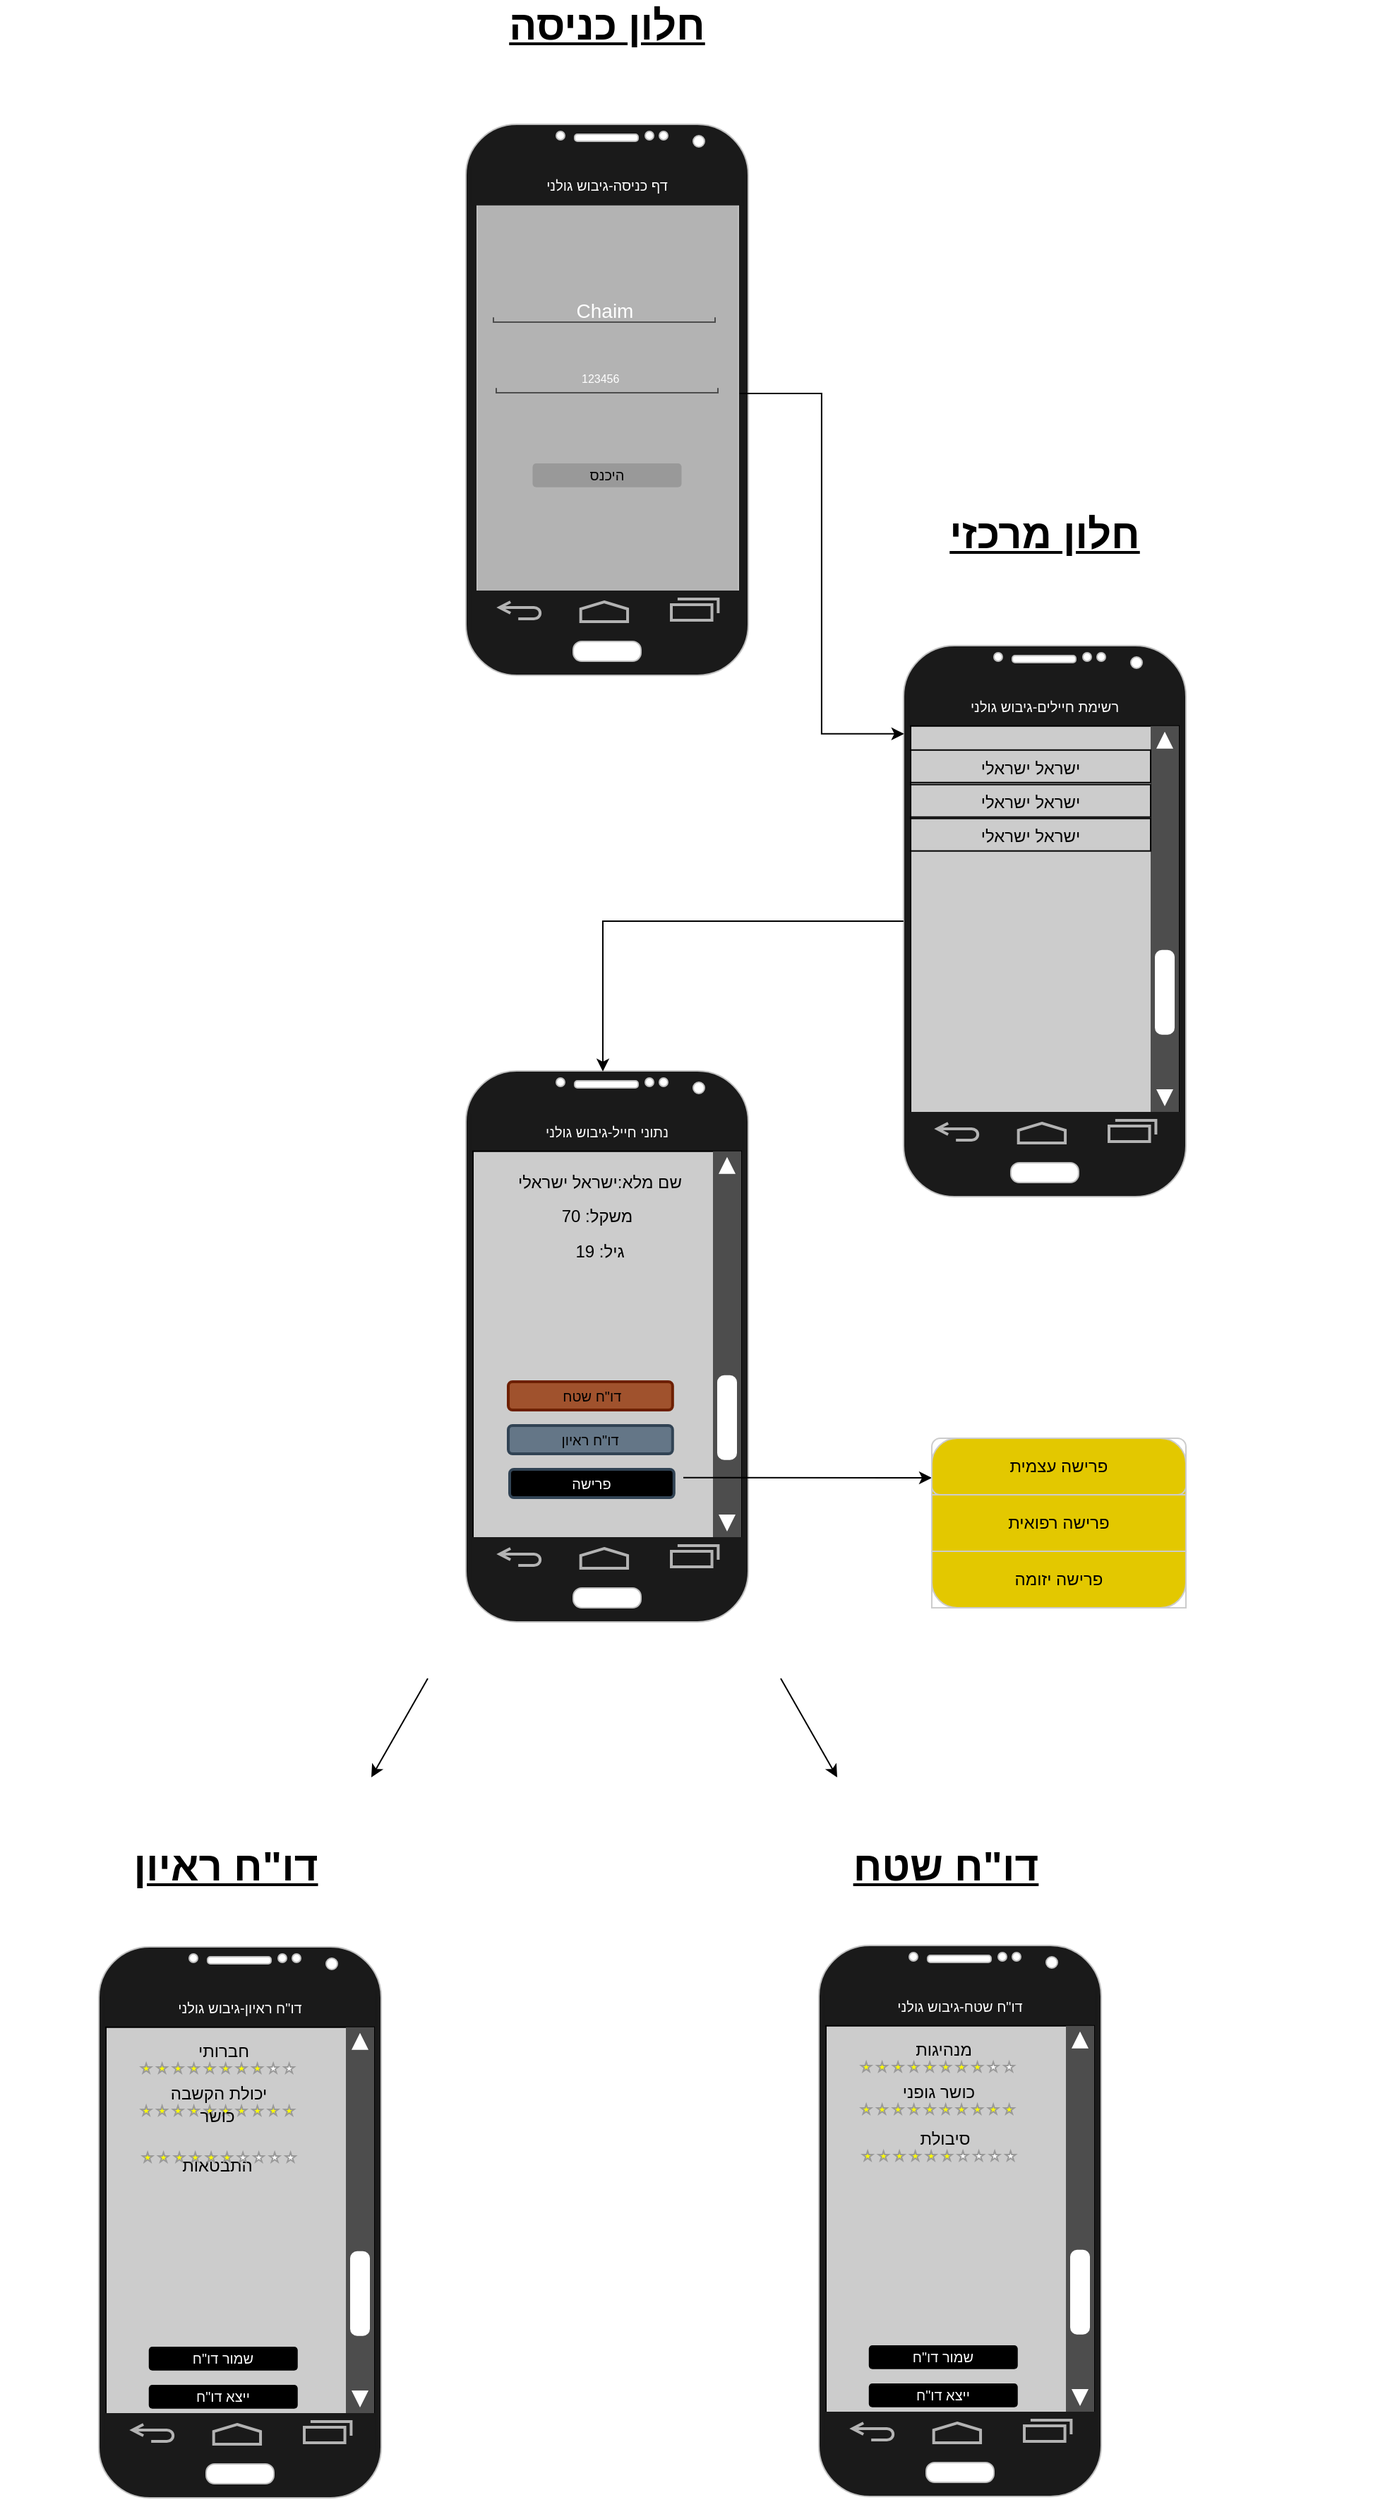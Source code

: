 <mxfile version="13.8.0" type="github">
  <diagram id="GwU3gwyOJ-P_wgo4JuNJ" name="Page-1">
    <mxGraphModel dx="1303" dy="748" grid="1" gridSize="10" guides="1" tooltips="1" connect="1" arrows="1" fold="1" page="1" pageScale="1" pageWidth="827" pageHeight="1169" math="0" shadow="0">
      <root>
        <mxCell id="0" />
        <mxCell id="1" parent="0" />
        <mxCell id="_XJdXQDjK6ybq_Vrd5E6-2" value="חלון כניסה" style="text;html=1;strokeColor=none;fillColor=none;align=center;verticalAlign=middle;whiteSpace=wrap;rounded=0;fontSize=29;fontStyle=5" parent="1" vertex="1">
          <mxGeometry x="280" y="30" width="320" height="20" as="geometry" />
        </mxCell>
        <mxCell id="_XJdXQDjK6ybq_Vrd5E6-8" value="" style="group;" parent="1" vertex="1" connectable="0">
          <mxGeometry x="340" y="110" width="200" height="390" as="geometry" />
        </mxCell>
        <mxCell id="_XJdXQDjK6ybq_Vrd5E6-51" value="" style="rounded=0;whiteSpace=wrap;html=1;strokeColor=#000000;fontSize=29;fontColor=#CCCCCC;fillColor=#B3B3B3;" parent="_XJdXQDjK6ybq_Vrd5E6-8" vertex="1">
          <mxGeometry x="3.9" y="50" width="190" height="280.88" as="geometry" />
        </mxCell>
        <mxCell id="_XJdXQDjK6ybq_Vrd5E6-1" value="" style="verticalLabelPosition=bottom;verticalAlign=top;html=1;shadow=0;dashed=0;strokeWidth=1;shape=mxgraph.android.phone2;strokeColor=#c0c0c0;fillColor=#1A1A1A;" parent="_XJdXQDjK6ybq_Vrd5E6-8" vertex="1">
          <mxGeometry width="200" height="390" as="geometry" />
        </mxCell>
        <mxCell id="_XJdXQDjK6ybq_Vrd5E6-3" value="&lt;font color=&quot;#000000&quot;&gt;היכנס&lt;/font&gt;" style="rounded=1;html=1;shadow=0;dashed=0;whiteSpace=wrap;fontSize=10;fillColor=#999999;align=center;strokeWidth=2;fontColor=#CCCCCC;strokeColor=none;" parent="_XJdXQDjK6ybq_Vrd5E6-8" vertex="1">
          <mxGeometry x="47.25" y="240" width="105.5" height="16.88" as="geometry" />
        </mxCell>
        <mxCell id="_XJdXQDjK6ybq_Vrd5E6-6" value="&lt;span style=&quot;font-size: 14px&quot;&gt;Chaim&lt;/span&gt;" style="strokeWidth=1;html=1;shadow=0;dashed=0;shape=mxgraph.android.textfield;align=center;strokeColor=#4D4D4D;pointerEvents=1;fillColor=#1A1A1A;fontSize=29;labelPosition=center;verticalLabelPosition=middle;verticalAlign=middle;horizontal=1;spacing=2;spacingLeft=-1;spacingBottom=6;fontColor=#FFFFFF;" parent="_XJdXQDjK6ybq_Vrd5E6-8" vertex="1">
          <mxGeometry x="19.5" y="120" width="157" height="20" as="geometry" />
        </mxCell>
        <mxCell id="_XJdXQDjK6ybq_Vrd5E6-7" value="&lt;font style=&quot;font-size: 14px&quot;&gt;&lt;br&gt;&lt;/font&gt;" style="strokeWidth=1;html=1;shadow=0;dashed=0;shape=mxgraph.android.textfield;align=center;strokeColor=#4D4D4D;pointerEvents=1;fillColor=#1A1A1A;fontSize=29;labelPosition=center;verticalLabelPosition=middle;verticalAlign=middle;horizontal=1;spacing=2;spacingLeft=-1;spacingBottom=6;fontColor=#FFFFFF;" parent="_XJdXQDjK6ybq_Vrd5E6-8" vertex="1">
          <mxGeometry x="21.5" y="170" width="157" height="20" as="geometry" />
        </mxCell>
        <mxCell id="_XJdXQDjK6ybq_Vrd5E6-22" value="דף כניסה-גיבוש גולני" style="whiteSpace=wrap;html=1;shadow=0;dashed=0;fontSize=10;align=center;fillColor=#1A1A1A;strokeColor=#1A1A1A;fontColor=#FFFFFF;" parent="_XJdXQDjK6ybq_Vrd5E6-8" vertex="1">
          <mxGeometry x="3.9" y="30" width="192.2" height="26.88" as="geometry" />
        </mxCell>
        <mxCell id="_XJdXQDjK6ybq_Vrd5E6-24" value="" style="verticalLabelPosition=bottom;verticalAlign=top;html=1;shadow=0;dashed=0;strokeWidth=2;shape=mxgraph.android.navigation_bar_1;fillColor=#1A1A1A;fontSize=29;strokeColor=#B3B3B3;" parent="_XJdXQDjK6ybq_Vrd5E6-8" vertex="1">
          <mxGeometry x="3.9" y="330" width="192.5" height="30" as="geometry" />
        </mxCell>
        <mxCell id="0CA6CwU94SbijW8DZjsA-110" value="&lt;font color=&quot;#ffffff&quot;&gt;123456&lt;/font&gt;" style="strokeWidth=1;html=1;shadow=0;dashed=0;shape=mxgraph.ios.iTextInput;align=left;buttonText=;fontSize=8;labelBackgroundColor=none;sketch=0;fontColor=#333333;fillColor=none;strokeColor=none;" parent="_XJdXQDjK6ybq_Vrd5E6-8" vertex="1">
          <mxGeometry x="80" y="172.5" width="50" height="15" as="geometry" />
        </mxCell>
        <mxCell id="_XJdXQDjK6ybq_Vrd5E6-14" value="חלון מרכזי" style="text;html=1;strokeColor=none;fillColor=none;align=center;verticalAlign=middle;whiteSpace=wrap;rounded=0;fontSize=29;fontStyle=5" parent="1" vertex="1">
          <mxGeometry x="590" y="390" width="320" height="20" as="geometry" />
        </mxCell>
        <mxCell id="_yhOwiFEZcqqSqBclabc-10" value="" style="group" vertex="1" connectable="0" parent="1">
          <mxGeometry x="650" y="450" width="340" height="419" as="geometry" />
        </mxCell>
        <mxCell id="0CA6CwU94SbijW8DZjsA-90" value="" style="group" parent="_yhOwiFEZcqqSqBclabc-10" vertex="1" connectable="0">
          <mxGeometry y="29" width="205" height="390" as="geometry" />
        </mxCell>
        <mxCell id="0CA6CwU94SbijW8DZjsA-52" value="" style="group" parent="0CA6CwU94SbijW8DZjsA-90" vertex="1" connectable="0">
          <mxGeometry width="205" height="390" as="geometry" />
        </mxCell>
        <mxCell id="0CA6CwU94SbijW8DZjsA-53" value="" style="group;" parent="0CA6CwU94SbijW8DZjsA-52" vertex="1" connectable="0">
          <mxGeometry width="205" height="390" as="geometry" />
        </mxCell>
        <mxCell id="0CA6CwU94SbijW8DZjsA-54" value="" style="verticalLabelPosition=bottom;verticalAlign=top;html=1;shadow=0;dashed=0;strokeWidth=1;shape=mxgraph.android.phone2;strokeColor=#c0c0c0;fillColor=#1A1A1A;" parent="0CA6CwU94SbijW8DZjsA-53" vertex="1">
          <mxGeometry width="200" height="390" as="geometry" />
        </mxCell>
        <mxCell id="0CA6CwU94SbijW8DZjsA-89" value="" style="group" parent="0CA6CwU94SbijW8DZjsA-53" vertex="1" connectable="0">
          <mxGeometry x="3.9" y="30" width="201.1" height="330" as="geometry" />
        </mxCell>
        <mxCell id="0CA6CwU94SbijW8DZjsA-88" value="" style="group" parent="0CA6CwU94SbijW8DZjsA-89" vertex="1" connectable="0">
          <mxGeometry width="201.1" height="330" as="geometry" />
        </mxCell>
        <mxCell id="0CA6CwU94SbijW8DZjsA-55" value="רשימת חיילים-גיבוש גולני" style="whiteSpace=wrap;html=1;shadow=0;dashed=0;fontSize=10;align=center;fillColor=#1A1A1A;strokeColor=#1A1A1A;fontColor=#FFFFFF;" parent="0CA6CwU94SbijW8DZjsA-88" vertex="1">
          <mxGeometry width="192.2" height="26.88" as="geometry" />
        </mxCell>
        <mxCell id="0CA6CwU94SbijW8DZjsA-56" value="" style="rounded=0;whiteSpace=wrap;html=1;strokeColor=#000000;fontSize=29;fontColor=#CCCCCC;labelBackgroundColor=none;fillColor=#CCCCCC;" parent="0CA6CwU94SbijW8DZjsA-88" vertex="1">
          <mxGeometry x="1.1" y="26.88" width="190" height="280.88" as="geometry" />
        </mxCell>
        <mxCell id="0CA6CwU94SbijW8DZjsA-58" value="" style="verticalLabelPosition=bottom;verticalAlign=top;html=1;shadow=0;dashed=0;strokeWidth=2;shape=mxgraph.android.navigation_bar_1;fillColor=#1A1A1A;fontSize=29;strokeColor=#B3B3B3;" parent="0CA6CwU94SbijW8DZjsA-88" vertex="1">
          <mxGeometry y="300" width="192.5" height="30" as="geometry" />
        </mxCell>
        <mxCell id="0CA6CwU94SbijW8DZjsA-59" value="" style="verticalLabelPosition=bottom;shadow=0;dashed=0;align=center;html=1;verticalAlign=top;strokeWidth=1;shape=mxgraph.mockup.navigation.scrollBar;barPos=20;fillColor2=#FFFFFF;strokeColor2=none;direction=north;labelBackgroundColor=none;gradientColor=none;fontSize=29;fontColor=#CCCCCC;fillColor=#4D4D4D;connectable=1;allowArrows=1;recursiveResize=1;strokeColor=none;" parent="0CA6CwU94SbijW8DZjsA-88" vertex="1">
          <mxGeometry x="171.1" y="26.88" width="30" height="273.12" as="geometry" />
        </mxCell>
        <mxCell id="0CA6CwU94SbijW8DZjsA-66" value="" style="shape=image;html=1;verticalAlign=top;verticalLabelPosition=bottom;labelBackgroundColor=#ffffff;imageAspect=0;aspect=fixed;image=https://cdn4.iconfinder.com/data/icons/basic-ui-2-line/32/dots-dotted-option-menu-bullet-128.png;strokeColor=#000000;fillColor=#4D4D4D;gradientColor=none;fontSize=29;fontColor=#CCCCCC;align=center;sketch=0;" parent="0CA6CwU94SbijW8DZjsA-88" vertex="1">
          <mxGeometry x="39.45" y="161" width="95.56" height="95.56" as="geometry" />
        </mxCell>
        <mxCell id="0CA6CwU94SbijW8DZjsA-60" value="" style="group;rotation=0;align=center;labelPosition=center;verticalLabelPosition=middle;verticalAlign=middle;" parent="0CA6CwU94SbijW8DZjsA-88" vertex="1" connectable="0">
          <mxGeometry x="0.11" y="26.88" width="170" height="40" as="geometry" />
        </mxCell>
        <mxCell id="0CA6CwU94SbijW8DZjsA-61" value="&lt;font color=&quot;#000000&quot;&gt;&lt;span style=&quot;font-size: 12px&quot;&gt;ישראל ישראלי&lt;/span&gt;&lt;/font&gt;" style="text;html=1;fillColor=none;align=center;verticalAlign=middle;whiteSpace=wrap;rounded=0;fontSize=29;fontColor=#CCCCCC;rotation=0;strokeColor=#000000;labelPosition=center;verticalLabelPosition=middle;spacingBottom=9;" parent="0CA6CwU94SbijW8DZjsA-60" vertex="1">
          <mxGeometry x="1" y="17" width="170" height="23" as="geometry" />
        </mxCell>
        <mxCell id="_yhOwiFEZcqqSqBclabc-5" value="" style="group;rotation=0;align=center;labelPosition=center;verticalLabelPosition=middle;verticalAlign=middle;" vertex="1" connectable="0" parent="0CA6CwU94SbijW8DZjsA-88">
          <mxGeometry x="1.11" y="66.32" width="170" height="40" as="geometry" />
        </mxCell>
        <mxCell id="_yhOwiFEZcqqSqBclabc-6" value="&lt;font color=&quot;#000000&quot;&gt;&lt;span style=&quot;font-size: 12px&quot;&gt;ישראל ישראלי&lt;/span&gt;&lt;/font&gt;" style="text;html=1;fillColor=none;align=center;verticalAlign=middle;whiteSpace=wrap;rounded=0;fontSize=29;fontColor=#CCCCCC;rotation=0;strokeColor=#000000;labelPosition=center;verticalLabelPosition=middle;spacingBottom=9;" vertex="1" parent="_yhOwiFEZcqqSqBclabc-5">
          <mxGeometry y="2" width="170" height="23" as="geometry" />
        </mxCell>
        <mxCell id="_yhOwiFEZcqqSqBclabc-7" value="" style="group;rotation=0;align=center;labelPosition=center;verticalLabelPosition=middle;verticalAlign=middle;" vertex="1" connectable="0" parent="0CA6CwU94SbijW8DZjsA-88">
          <mxGeometry x="0.11" y="106.32" width="170" height="40" as="geometry" />
        </mxCell>
        <mxCell id="_yhOwiFEZcqqSqBclabc-8" value="&lt;font color=&quot;#000000&quot;&gt;&lt;span style=&quot;font-size: 12px&quot;&gt;ישראל ישראלי&lt;/span&gt;&lt;/font&gt;" style="text;html=1;fillColor=none;align=center;verticalAlign=middle;whiteSpace=wrap;rounded=0;fontSize=29;fontColor=#CCCCCC;rotation=0;strokeColor=#000000;labelPosition=center;verticalLabelPosition=middle;spacingBottom=9;" vertex="1" parent="_yhOwiFEZcqqSqBclabc-7">
          <mxGeometry x="1" y="-14" width="170" height="23" as="geometry" />
        </mxCell>
        <mxCell id="_yhOwiFEZcqqSqBclabc-13" style="edgeStyle=orthogonalEdgeStyle;rounded=0;orthogonalLoop=1;jettySize=auto;html=1;entryX=0.002;entryY=0.16;entryDx=0;entryDy=0;entryPerimeter=0;" edge="1" parent="1" source="_XJdXQDjK6ybq_Vrd5E6-51" target="0CA6CwU94SbijW8DZjsA-54">
          <mxGeometry relative="1" as="geometry" />
        </mxCell>
        <mxCell id="_yhOwiFEZcqqSqBclabc-14" value="" style="group" vertex="1" connectable="0" parent="1">
          <mxGeometry x="340" y="780" width="205" height="390" as="geometry" />
        </mxCell>
        <mxCell id="_yhOwiFEZcqqSqBclabc-12" value="" style="group" vertex="1" connectable="0" parent="_yhOwiFEZcqqSqBclabc-14">
          <mxGeometry width="205" height="390" as="geometry" />
        </mxCell>
        <mxCell id="0CA6CwU94SbijW8DZjsA-87" value="" style="group" parent="_yhOwiFEZcqqSqBclabc-12" vertex="1" connectable="0">
          <mxGeometry width="205" height="390" as="geometry" />
        </mxCell>
        <mxCell id="0CA6CwU94SbijW8DZjsA-75" value="" style="group" parent="0CA6CwU94SbijW8DZjsA-87" vertex="1" connectable="0">
          <mxGeometry width="205" height="390" as="geometry" />
        </mxCell>
        <mxCell id="0CA6CwU94SbijW8DZjsA-76" value="" style="group;" parent="0CA6CwU94SbijW8DZjsA-75" vertex="1" connectable="0">
          <mxGeometry width="205" height="390" as="geometry" />
        </mxCell>
        <mxCell id="0CA6CwU94SbijW8DZjsA-77" value="" style="verticalLabelPosition=bottom;verticalAlign=top;html=1;shadow=0;dashed=0;strokeWidth=1;shape=mxgraph.android.phone2;strokeColor=#c0c0c0;fillColor=#1A1A1A;" parent="0CA6CwU94SbijW8DZjsA-76" vertex="1">
          <mxGeometry width="200" height="390" as="geometry" />
        </mxCell>
        <mxCell id="_yhOwiFEZcqqSqBclabc-11" value="" style="group" vertex="1" connectable="0" parent="0CA6CwU94SbijW8DZjsA-76">
          <mxGeometry x="3.9" y="30" width="201.1" height="330" as="geometry" />
        </mxCell>
        <mxCell id="0CA6CwU94SbijW8DZjsA-78" value="נתוני חייל-גיבוש גולני" style="whiteSpace=wrap;html=1;shadow=0;dashed=0;fontSize=10;align=center;fillColor=#1A1A1A;strokeColor=#1A1A1A;fontColor=#FFFFFF;" parent="_yhOwiFEZcqqSqBclabc-11" vertex="1">
          <mxGeometry width="192.2" height="26.88" as="geometry" />
        </mxCell>
        <mxCell id="0CA6CwU94SbijW8DZjsA-79" value="" style="rounded=0;whiteSpace=wrap;html=1;strokeColor=#000000;fontSize=29;fontColor=#CCCCCC;labelBackgroundColor=none;fillColor=#CCCCCC;" parent="_yhOwiFEZcqqSqBclabc-11" vertex="1">
          <mxGeometry x="1.1" y="26.88" width="190" height="280.88" as="geometry" />
        </mxCell>
        <mxCell id="0CA6CwU94SbijW8DZjsA-80" value="" style="verticalLabelPosition=bottom;verticalAlign=top;html=1;shadow=0;dashed=0;strokeWidth=2;shape=mxgraph.android.navigation_bar_1;fillColor=#1A1A1A;fontSize=29;strokeColor=#B3B3B3;" parent="_yhOwiFEZcqqSqBclabc-11" vertex="1">
          <mxGeometry y="300" width="192.5" height="30" as="geometry" />
        </mxCell>
        <mxCell id="0CA6CwU94SbijW8DZjsA-81" value="" style="verticalLabelPosition=bottom;shadow=0;dashed=0;align=center;html=1;verticalAlign=top;strokeWidth=1;shape=mxgraph.mockup.navigation.scrollBar;barPos=20;fillColor2=#FFFFFF;strokeColor2=none;direction=north;labelBackgroundColor=none;gradientColor=none;fontSize=29;fontColor=#CCCCCC;fillColor=#4D4D4D;connectable=1;allowArrows=1;recursiveResize=1;strokeColor=none;" parent="_yhOwiFEZcqqSqBclabc-11" vertex="1">
          <mxGeometry x="171.1" y="26.88" width="30" height="273.12" as="geometry" />
        </mxCell>
        <mxCell id="0CA6CwU94SbijW8DZjsA-82" value="" style="shape=image;html=1;verticalAlign=top;verticalLabelPosition=bottom;labelBackgroundColor=#ffffff;imageAspect=0;aspect=fixed;image=https://cdn4.iconfinder.com/data/icons/basic-ui-2-line/32/dots-dotted-option-menu-bullet-128.png;strokeColor=#000000;fillColor=#4D4D4D;gradientColor=none;fontSize=29;fontColor=#CCCCCC;align=center;sketch=0;" parent="_yhOwiFEZcqqSqBclabc-11" vertex="1">
          <mxGeometry x="68.16" y="130" width="35.91" height="35.91" as="geometry" />
        </mxCell>
        <mxCell id="0CA6CwU94SbijW8DZjsA-84" value="" style="group;rotation=0;align=center;labelPosition=center;verticalLabelPosition=middle;verticalAlign=middle;" parent="_yhOwiFEZcqqSqBclabc-11" vertex="1" connectable="0">
          <mxGeometry x="6.11" y="26.88" width="160" height="30" as="geometry" />
        </mxCell>
        <mxCell id="0CA6CwU94SbijW8DZjsA-85" value="&lt;font color=&quot;#000000&quot;&gt;&lt;span style=&quot;font-size: 12px&quot;&gt;שם מלא:ישראל ישראלי&lt;/span&gt;&lt;/font&gt;" style="text;html=1;strokeColor=none;fillColor=none;align=center;verticalAlign=middle;whiteSpace=wrap;rounded=0;fontSize=29;fontColor=#CCCCCC;rotation=0;" parent="0CA6CwU94SbijW8DZjsA-84" vertex="1">
          <mxGeometry x="10" y="9" width="150" height="15" as="geometry" />
        </mxCell>
        <mxCell id="0CA6CwU94SbijW8DZjsA-93" value="" style="group;rotation=0;align=center;labelPosition=center;verticalLabelPosition=middle;verticalAlign=middle;" parent="_yhOwiFEZcqqSqBclabc-11" vertex="1" connectable="0">
          <mxGeometry x="4.23" y="50.5" width="160" height="30" as="geometry" />
        </mxCell>
        <mxCell id="0CA6CwU94SbijW8DZjsA-94" value="&lt;font color=&quot;#000000&quot;&gt;&lt;span style=&quot;font-size: 12px&quot;&gt;משקל: 70&lt;/span&gt;&lt;/font&gt;" style="text;html=1;strokeColor=none;fillColor=none;align=center;verticalAlign=middle;whiteSpace=wrap;rounded=0;fontSize=29;fontColor=#CCCCCC;rotation=0;" parent="0CA6CwU94SbijW8DZjsA-93" vertex="1">
          <mxGeometry x="10" y="9" width="150" height="15" as="geometry" />
        </mxCell>
        <mxCell id="0CA6CwU94SbijW8DZjsA-95" value="" style="group;rotation=0;align=center;labelPosition=center;verticalLabelPosition=middle;verticalAlign=middle;" parent="_yhOwiFEZcqqSqBclabc-11" vertex="1" connectable="0">
          <mxGeometry x="6.11" y="75" width="160" height="30" as="geometry" />
        </mxCell>
        <mxCell id="0CA6CwU94SbijW8DZjsA-96" value="&lt;font color=&quot;#000000&quot;&gt;&lt;span style=&quot;font-size: 12px&quot;&gt;גיל: 19&lt;/span&gt;&lt;/font&gt;" style="text;html=1;strokeColor=none;fillColor=none;align=center;verticalAlign=middle;whiteSpace=wrap;rounded=0;fontSize=29;fontColor=#CCCCCC;rotation=0;" parent="0CA6CwU94SbijW8DZjsA-95" vertex="1">
          <mxGeometry x="10" y="9" width="150" height="15" as="geometry" />
        </mxCell>
        <mxCell id="0CA6CwU94SbijW8DZjsA-108" value="&lt;font color=&quot;#000000&quot;&gt;&amp;nbsp;דו&quot;ח שטח&lt;/font&gt;" style="rounded=1;html=1;shadow=0;dashed=0;whiteSpace=wrap;fontSize=10;fillColor=#a0522d;align=center;strokeWidth=2;fontColor=#ffffff;strokeColor=#6D1F00;" parent="_yhOwiFEZcqqSqBclabc-11" vertex="1">
          <mxGeometry x="26.1" y="190" width="116.39" height="20" as="geometry" />
        </mxCell>
        <mxCell id="0CA6CwU94SbijW8DZjsA-109" value="&lt;font color=&quot;#000000&quot;&gt;דו&quot;ח ראיון&lt;br&gt;&lt;/font&gt;" style="rounded=1;html=1;shadow=0;dashed=0;whiteSpace=wrap;fontSize=10;fillColor=#647687;align=center;strokeWidth=2;fontColor=#ffffff;strokeColor=#314354;" parent="_yhOwiFEZcqqSqBclabc-11" vertex="1">
          <mxGeometry x="26.1" y="221" width="116.39" height="20" as="geometry" />
        </mxCell>
        <mxCell id="_yhOwiFEZcqqSqBclabc-15" style="edgeStyle=orthogonalEdgeStyle;rounded=0;orthogonalLoop=1;jettySize=auto;html=1;entryX=0.485;entryY=0.001;entryDx=0;entryDy=0;entryPerimeter=0;" edge="1" parent="1" source="0CA6CwU94SbijW8DZjsA-54" target="0CA6CwU94SbijW8DZjsA-77">
          <mxGeometry relative="1" as="geometry" />
        </mxCell>
        <mxCell id="_yhOwiFEZcqqSqBclabc-16" value="" style="group" vertex="1" connectable="0" parent="1">
          <mxGeometry x="273" y="1210" width="330" height="70" as="geometry" />
        </mxCell>
        <mxCell id="_XJdXQDjK6ybq_Vrd5E6-50" value="" style="endArrow=classic;html=1;fontSize=29;fontColor=#CCCCCC;" parent="_yhOwiFEZcqqSqBclabc-16" edge="1">
          <mxGeometry width="50" height="50" relative="1" as="geometry">
            <mxPoint x="40" as="sourcePoint" />
            <mxPoint y="70" as="targetPoint" />
          </mxGeometry>
        </mxCell>
        <mxCell id="0CA6CwU94SbijW8DZjsA-51" value="" style="endArrow=classic;html=1;fontSize=29;fontColor=#CCCCCC;" parent="_yhOwiFEZcqqSqBclabc-16" edge="1">
          <mxGeometry width="50" height="50" relative="1" as="geometry">
            <mxPoint x="290" as="sourcePoint" />
            <mxPoint x="330" y="70" as="targetPoint" />
          </mxGeometry>
        </mxCell>
        <mxCell id="_yhOwiFEZcqqSqBclabc-17" value="" style="group" vertex="1" connectable="0" parent="1">
          <mxGeometry x="10" y="1333" width="320" height="457" as="geometry" />
        </mxCell>
        <mxCell id="_XJdXQDjK6ybq_Vrd5E6-48" value="דו&quot;ח ראיון" style="text;html=1;strokeColor=none;fillColor=none;align=center;verticalAlign=middle;whiteSpace=wrap;rounded=0;fontSize=29;fontStyle=5" parent="_yhOwiFEZcqqSqBclabc-17" vertex="1">
          <mxGeometry width="320" height="20" as="geometry" />
        </mxCell>
        <mxCell id="0CA6CwU94SbijW8DZjsA-15" value="" style="group" parent="_yhOwiFEZcqqSqBclabc-17" vertex="1" connectable="0">
          <mxGeometry x="70" y="67" width="200" height="390" as="geometry" />
        </mxCell>
        <mxCell id="0CA6CwU94SbijW8DZjsA-16" value="" style="group;" parent="0CA6CwU94SbijW8DZjsA-15" vertex="1" connectable="0">
          <mxGeometry width="200" height="390" as="geometry" />
        </mxCell>
        <mxCell id="0CA6CwU94SbijW8DZjsA-17" value="" style="verticalLabelPosition=bottom;verticalAlign=top;html=1;shadow=0;dashed=0;strokeWidth=1;shape=mxgraph.android.phone2;strokeColor=#c0c0c0;fillColor=#1A1A1A;" parent="0CA6CwU94SbijW8DZjsA-16" vertex="1">
          <mxGeometry width="200" height="390" as="geometry" />
        </mxCell>
        <mxCell id="0CA6CwU94SbijW8DZjsA-18" value="דו&quot;ח ראיון-גיבוש גולני" style="whiteSpace=wrap;html=1;shadow=0;dashed=0;fontSize=10;align=center;fillColor=#1A1A1A;strokeColor=#1A1A1A;fontColor=#FFFFFF;" parent="0CA6CwU94SbijW8DZjsA-16" vertex="1">
          <mxGeometry x="3.9" y="30" width="192.2" height="26.88" as="geometry" />
        </mxCell>
        <mxCell id="0CA6CwU94SbijW8DZjsA-19" value="" style="rounded=0;whiteSpace=wrap;html=1;strokeColor=#000000;fontSize=29;fontColor=#CCCCCC;labelBackgroundColor=none;fillColor=#CCCCCC;" parent="0CA6CwU94SbijW8DZjsA-16" vertex="1">
          <mxGeometry x="5" y="56.88" width="190" height="280.88" as="geometry" />
        </mxCell>
        <mxCell id="0CA6CwU94SbijW8DZjsA-20" value="&lt;font&gt;שמור דו&quot;ח&lt;br&gt;&lt;/font&gt;" style="rounded=1;html=1;shadow=0;dashed=0;whiteSpace=wrap;fontSize=10;align=center;strokeWidth=2;strokeColor=none;fillColor=#000000;fontColor=#FFFFFF;" parent="0CA6CwU94SbijW8DZjsA-16" vertex="1">
          <mxGeometry x="35.38" y="283" width="105.5" height="16.88" as="geometry" />
        </mxCell>
        <mxCell id="0CA6CwU94SbijW8DZjsA-21" value="" style="verticalLabelPosition=bottom;verticalAlign=top;html=1;shadow=0;dashed=0;strokeWidth=2;shape=mxgraph.android.navigation_bar_1;fillColor=#1A1A1A;fontSize=29;strokeColor=#B3B3B3;" parent="0CA6CwU94SbijW8DZjsA-16" vertex="1">
          <mxGeometry x="3.9" y="330" width="192.5" height="30" as="geometry" />
        </mxCell>
        <mxCell id="0CA6CwU94SbijW8DZjsA-22" value="" style="verticalLabelPosition=bottom;shadow=0;dashed=0;align=center;html=1;verticalAlign=top;strokeWidth=1;shape=mxgraph.mockup.navigation.scrollBar;barPos=20;fillColor2=#FFFFFF;strokeColor2=none;direction=north;labelBackgroundColor=none;gradientColor=none;fontSize=29;fontColor=#CCCCCC;fillColor=#4D4D4D;connectable=1;allowArrows=1;recursiveResize=1;strokeColor=none;" parent="0CA6CwU94SbijW8DZjsA-16" vertex="1">
          <mxGeometry x="175" y="56.88" width="30" height="273.12" as="geometry" />
        </mxCell>
        <mxCell id="0CA6CwU94SbijW8DZjsA-23" value="" style="group;rotation=0;align=center;labelPosition=center;verticalLabelPosition=middle;verticalAlign=middle;" parent="0CA6CwU94SbijW8DZjsA-16" vertex="1" connectable="0">
          <mxGeometry x="10" y="60" width="156.25" height="30" as="geometry" />
        </mxCell>
        <mxCell id="0CA6CwU94SbijW8DZjsA-24" value="&lt;font style=&quot;font-size: 12px&quot; color=&quot;#000000&quot;&gt;חברותי&lt;/font&gt;" style="text;html=1;strokeColor=none;fillColor=none;align=center;verticalAlign=middle;whiteSpace=wrap;rounded=0;fontSize=29;fontColor=#CCCCCC;rotation=0;" parent="0CA6CwU94SbijW8DZjsA-23" vertex="1">
          <mxGeometry x="58.594" width="39.062" height="15" as="geometry" />
        </mxCell>
        <mxCell id="0CA6CwU94SbijW8DZjsA-25" value="" style="verticalLabelPosition=bottom;shadow=0;dashed=0;align=center;html=1;verticalAlign=top;strokeWidth=1;shape=mxgraph.mockup.misc.rating;strokeColor=#999999;emptyFillColor=#ffffff;grade=8;ratingScale=10;ratingStyle=star;labelBackgroundColor=none;fontSize=29;fontColor=#CCCCCC;fillColor=#FFFF00;rotation=0;" parent="0CA6CwU94SbijW8DZjsA-23" vertex="1">
          <mxGeometry x="20" y="22.5" width="156.25" height="7.5" as="geometry" />
        </mxCell>
        <mxCell id="0CA6CwU94SbijW8DZjsA-26" value="" style="group;rotation=0;align=center;labelPosition=center;verticalLabelPosition=middle;verticalAlign=middle;" parent="0CA6CwU94SbijW8DZjsA-16" vertex="1" connectable="0">
          <mxGeometry x="10" y="90" width="156.25" height="30" as="geometry" />
        </mxCell>
        <mxCell id="0CA6CwU94SbijW8DZjsA-27" value="" style="verticalLabelPosition=bottom;shadow=0;dashed=0;align=center;html=1;verticalAlign=top;strokeWidth=1;shape=mxgraph.mockup.misc.rating;strokeColor=#999999;emptyFillColor=#ffffff;grade=10;ratingScale=10;ratingStyle=star;labelBackgroundColor=none;fontSize=29;fontColor=#CCCCCC;fillColor=#FFFF00;rotation=0;" parent="0CA6CwU94SbijW8DZjsA-26" vertex="1">
          <mxGeometry x="20" y="22.5" width="156.25" height="7.5" as="geometry" />
        </mxCell>
        <mxCell id="0CA6CwU94SbijW8DZjsA-28" value="&lt;font color=&quot;#000000&quot;&gt;&lt;span style=&quot;font-size: 12px ; line-height: 60%&quot;&gt;יכולת הקשבה&lt;/span&gt;&lt;/font&gt;" style="text;html=1;strokeColor=none;fillColor=none;align=center;verticalAlign=middle;whiteSpace=wrap;rounded=0;fontSize=29;fontColor=#CCCCCC;rotation=0;" parent="0CA6CwU94SbijW8DZjsA-16" vertex="1">
          <mxGeometry x="46.25" y="90" width="77.66" height="15" as="geometry" />
        </mxCell>
        <mxCell id="0CA6CwU94SbijW8DZjsA-29" value="" style="shape=image;html=1;verticalAlign=top;verticalLabelPosition=bottom;labelBackgroundColor=#ffffff;imageAspect=0;aspect=fixed;image=https://cdn4.iconfinder.com/data/icons/basic-ui-2-line/32/dots-dotted-option-menu-bullet-128.png;strokeColor=#000000;fillColor=#4D4D4D;gradientColor=none;fontSize=29;fontColor=#CCCCCC;align=center;sketch=0;" parent="0CA6CwU94SbijW8DZjsA-16" vertex="1">
          <mxGeometry x="40.35" y="170" width="95.56" height="95.56" as="geometry" />
        </mxCell>
        <mxCell id="_yhOwiFEZcqqSqBclabc-4" value="&lt;font&gt;ייצא דו&quot;ח&lt;br&gt;&lt;/font&gt;" style="rounded=1;html=1;shadow=0;dashed=0;whiteSpace=wrap;fontSize=10;align=center;strokeWidth=2;strokeColor=none;fillColor=#000000;fontColor=#FFFFFF;" vertex="1" parent="0CA6CwU94SbijW8DZjsA-16">
          <mxGeometry x="35.38" y="310" width="105.5" height="16.88" as="geometry" />
        </mxCell>
        <mxCell id="0CA6CwU94SbijW8DZjsA-30" value="" style="group;rotation=0;align=center;labelPosition=center;verticalLabelPosition=middle;verticalAlign=middle;" parent="0CA6CwU94SbijW8DZjsA-15" vertex="1" connectable="0">
          <mxGeometry x="11" y="123" width="156.25" height="30" as="geometry" />
        </mxCell>
        <mxCell id="0CA6CwU94SbijW8DZjsA-31" value="&lt;font color=&quot;#000000&quot;&gt;&lt;span style=&quot;font-size: 12px&quot;&gt;כושר התבטאות&lt;/span&gt;&lt;/font&gt;" style="text;html=1;strokeColor=none;fillColor=none;align=center;verticalAlign=middle;whiteSpace=wrap;rounded=0;fontSize=29;fontColor=#CCCCCC;rotation=0;" parent="0CA6CwU94SbijW8DZjsA-30" vertex="1">
          <mxGeometry x="34" width="77.66" height="15" as="geometry" />
        </mxCell>
        <mxCell id="0CA6CwU94SbijW8DZjsA-32" value="" style="verticalLabelPosition=bottom;shadow=0;dashed=0;align=center;html=1;verticalAlign=top;strokeWidth=1;shape=mxgraph.mockup.misc.rating;strokeColor=#999999;emptyFillColor=#ffffff;grade=6;ratingScale=10;ratingStyle=star;labelBackgroundColor=none;fontSize=29;fontColor=#CCCCCC;fillColor=#FFFF00;rotation=0;" parent="0CA6CwU94SbijW8DZjsA-30" vertex="1">
          <mxGeometry x="20" y="22.5" width="156.25" height="7.5" as="geometry" />
        </mxCell>
        <mxCell id="_yhOwiFEZcqqSqBclabc-18" value="" style="group" vertex="1" connectable="0" parent="1">
          <mxGeometry x="520" y="1333" width="320" height="456" as="geometry" />
        </mxCell>
        <mxCell id="_XJdXQDjK6ybq_Vrd5E6-47" value="דו&quot;ח שטח" style="text;html=1;strokeColor=none;fillColor=none;align=center;verticalAlign=middle;whiteSpace=wrap;rounded=0;fontSize=29;fontStyle=5" parent="_yhOwiFEZcqqSqBclabc-18" vertex="1">
          <mxGeometry width="320" height="20" as="geometry" />
        </mxCell>
        <mxCell id="0CA6CwU94SbijW8DZjsA-14" value="" style="group" parent="_yhOwiFEZcqqSqBclabc-18" vertex="1" connectable="0">
          <mxGeometry x="70" y="66" width="200" height="390" as="geometry" />
        </mxCell>
        <mxCell id="_XJdXQDjK6ybq_Vrd5E6-32" value="" style="group;" parent="0CA6CwU94SbijW8DZjsA-14" vertex="1" connectable="0">
          <mxGeometry width="200" height="390" as="geometry" />
        </mxCell>
        <mxCell id="_XJdXQDjK6ybq_Vrd5E6-33" value="" style="verticalLabelPosition=bottom;verticalAlign=top;html=1;shadow=0;dashed=0;strokeWidth=1;shape=mxgraph.android.phone2;strokeColor=#c0c0c0;fillColor=#1A1A1A;" parent="_XJdXQDjK6ybq_Vrd5E6-32" vertex="1">
          <mxGeometry width="200" height="390" as="geometry" />
        </mxCell>
        <mxCell id="_XJdXQDjK6ybq_Vrd5E6-37" value="דו&quot;ח שטח-גיבוש גולני" style="whiteSpace=wrap;html=1;shadow=0;dashed=0;fontSize=10;align=center;fillColor=#1A1A1A;strokeColor=#1A1A1A;fontColor=#FFFFFF;" parent="_XJdXQDjK6ybq_Vrd5E6-32" vertex="1">
          <mxGeometry x="3.9" y="30" width="192.2" height="26.88" as="geometry" />
        </mxCell>
        <mxCell id="_XJdXQDjK6ybq_Vrd5E6-53" value="" style="rounded=0;whiteSpace=wrap;html=1;strokeColor=#000000;fontSize=29;fontColor=#CCCCCC;labelBackgroundColor=none;fillColor=#CCCCCC;" parent="_XJdXQDjK6ybq_Vrd5E6-32" vertex="1">
          <mxGeometry x="5" y="56.88" width="190" height="280.88" as="geometry" />
        </mxCell>
        <mxCell id="_XJdXQDjK6ybq_Vrd5E6-34" value="&lt;font&gt;שמור דו&quot;ח&lt;br&gt;&lt;/font&gt;" style="rounded=1;html=1;shadow=0;dashed=0;whiteSpace=wrap;fontSize=10;align=center;strokeWidth=2;strokeColor=none;fillColor=#000000;fontColor=#FFFFFF;" parent="_XJdXQDjK6ybq_Vrd5E6-32" vertex="1">
          <mxGeometry x="35.38" y="283" width="105.5" height="16.88" as="geometry" />
        </mxCell>
        <mxCell id="_XJdXQDjK6ybq_Vrd5E6-38" value="" style="verticalLabelPosition=bottom;verticalAlign=top;html=1;shadow=0;dashed=0;strokeWidth=2;shape=mxgraph.android.navigation_bar_1;fillColor=#1A1A1A;fontSize=29;strokeColor=#B3B3B3;" parent="_XJdXQDjK6ybq_Vrd5E6-32" vertex="1">
          <mxGeometry x="3.9" y="330" width="192.5" height="30" as="geometry" />
        </mxCell>
        <mxCell id="0CA6CwU94SbijW8DZjsA-3" value="" style="verticalLabelPosition=bottom;shadow=0;dashed=0;align=center;html=1;verticalAlign=top;strokeWidth=1;shape=mxgraph.mockup.navigation.scrollBar;barPos=20;fillColor2=#FFFFFF;strokeColor2=none;direction=north;labelBackgroundColor=none;gradientColor=none;fontSize=29;fontColor=#CCCCCC;fillColor=#4D4D4D;connectable=1;allowArrows=1;recursiveResize=1;strokeColor=none;" parent="_XJdXQDjK6ybq_Vrd5E6-32" vertex="1">
          <mxGeometry x="175" y="56.88" width="30" height="273.12" as="geometry" />
        </mxCell>
        <mxCell id="0CA6CwU94SbijW8DZjsA-2" value="" style="group;rotation=0;align=center;labelPosition=center;verticalLabelPosition=middle;verticalAlign=middle;" parent="_XJdXQDjK6ybq_Vrd5E6-32" vertex="1" connectable="0">
          <mxGeometry x="10" y="60" width="156.25" height="30" as="geometry" />
        </mxCell>
        <mxCell id="_XJdXQDjK6ybq_Vrd5E6-56" value="&lt;font style=&quot;font-size: 12px&quot; color=&quot;#000000&quot;&gt;מנהיגות&lt;/font&gt;" style="text;html=1;strokeColor=none;fillColor=none;align=center;verticalAlign=middle;whiteSpace=wrap;rounded=0;fontSize=29;fontColor=#CCCCCC;rotation=0;" parent="0CA6CwU94SbijW8DZjsA-2" vertex="1">
          <mxGeometry x="58.594" width="39.062" height="15" as="geometry" />
        </mxCell>
        <mxCell id="0CA6CwU94SbijW8DZjsA-1" value="" style="verticalLabelPosition=bottom;shadow=0;dashed=0;align=center;html=1;verticalAlign=top;strokeWidth=1;shape=mxgraph.mockup.misc.rating;strokeColor=#999999;emptyFillColor=#ffffff;grade=8;ratingScale=10;ratingStyle=star;labelBackgroundColor=none;fontSize=29;fontColor=#CCCCCC;fillColor=#FFFF00;rotation=0;" parent="0CA6CwU94SbijW8DZjsA-2" vertex="1">
          <mxGeometry x="20" y="22.5" width="156.25" height="7.5" as="geometry" />
        </mxCell>
        <mxCell id="0CA6CwU94SbijW8DZjsA-4" value="" style="group;rotation=0;align=center;labelPosition=center;verticalLabelPosition=middle;verticalAlign=middle;" parent="_XJdXQDjK6ybq_Vrd5E6-32" vertex="1" connectable="0">
          <mxGeometry x="10" y="90" width="156.25" height="30" as="geometry" />
        </mxCell>
        <mxCell id="0CA6CwU94SbijW8DZjsA-6" value="" style="verticalLabelPosition=bottom;shadow=0;dashed=0;align=center;html=1;verticalAlign=top;strokeWidth=1;shape=mxgraph.mockup.misc.rating;strokeColor=#999999;emptyFillColor=#ffffff;grade=10;ratingScale=10;ratingStyle=star;labelBackgroundColor=none;fontSize=29;fontColor=#CCCCCC;fillColor=#FFFF00;rotation=0;" parent="0CA6CwU94SbijW8DZjsA-4" vertex="1">
          <mxGeometry x="20" y="22.5" width="156.25" height="7.5" as="geometry" />
        </mxCell>
        <mxCell id="0CA6CwU94SbijW8DZjsA-5" value="&lt;font color=&quot;#000000&quot;&gt;&lt;span style=&quot;font-size: 12px ; line-height: 60%&quot;&gt;כושר גופני&lt;/span&gt;&lt;/font&gt;" style="text;html=1;strokeColor=none;fillColor=none;align=center;verticalAlign=middle;whiteSpace=wrap;rounded=0;fontSize=29;fontColor=#CCCCCC;rotation=0;" parent="_XJdXQDjK6ybq_Vrd5E6-32" vertex="1">
          <mxGeometry x="46.25" y="90" width="77.66" height="15" as="geometry" />
        </mxCell>
        <mxCell id="0CA6CwU94SbijW8DZjsA-13" value="" style="shape=image;html=1;verticalAlign=top;verticalLabelPosition=bottom;labelBackgroundColor=#ffffff;imageAspect=0;aspect=fixed;image=https://cdn4.iconfinder.com/data/icons/basic-ui-2-line/32/dots-dotted-option-menu-bullet-128.png;strokeColor=#000000;fillColor=#4D4D4D;gradientColor=none;fontSize=29;fontColor=#CCCCCC;align=center;sketch=0;" parent="_XJdXQDjK6ybq_Vrd5E6-32" vertex="1">
          <mxGeometry x="40.35" y="170" width="95.56" height="95.56" as="geometry" />
        </mxCell>
        <mxCell id="_yhOwiFEZcqqSqBclabc-3" value="&lt;font&gt;ייצא דו&quot;ח&lt;br&gt;&lt;/font&gt;" style="rounded=1;html=1;shadow=0;dashed=0;whiteSpace=wrap;fontSize=10;align=center;strokeWidth=2;strokeColor=none;fillColor=#000000;fontColor=#FFFFFF;" vertex="1" parent="_XJdXQDjK6ybq_Vrd5E6-32">
          <mxGeometry x="35.38" y="310" width="105.5" height="16.88" as="geometry" />
        </mxCell>
        <mxCell id="0CA6CwU94SbijW8DZjsA-10" value="" style="group;rotation=0;align=center;labelPosition=center;verticalLabelPosition=middle;verticalAlign=middle;" parent="0CA6CwU94SbijW8DZjsA-14" vertex="1" connectable="0">
          <mxGeometry x="11" y="123" width="156.25" height="30" as="geometry" />
        </mxCell>
        <mxCell id="0CA6CwU94SbijW8DZjsA-11" value="&lt;font color=&quot;#000000&quot;&gt;&lt;span style=&quot;font-size: 12px&quot;&gt;סיבולת&lt;/span&gt;&lt;/font&gt;" style="text;html=1;strokeColor=none;fillColor=none;align=center;verticalAlign=middle;whiteSpace=wrap;rounded=0;fontSize=29;fontColor=#CCCCCC;rotation=0;" parent="0CA6CwU94SbijW8DZjsA-10" vertex="1">
          <mxGeometry x="58.594" width="39.062" height="15" as="geometry" />
        </mxCell>
        <mxCell id="0CA6CwU94SbijW8DZjsA-12" value="" style="verticalLabelPosition=bottom;shadow=0;dashed=0;align=center;html=1;verticalAlign=top;strokeWidth=1;shape=mxgraph.mockup.misc.rating;strokeColor=#999999;emptyFillColor=#ffffff;grade=6;ratingScale=10;ratingStyle=star;labelBackgroundColor=none;fontSize=29;fontColor=#CCCCCC;fillColor=#FFFF00;rotation=0;" parent="0CA6CwU94SbijW8DZjsA-10" vertex="1">
          <mxGeometry x="20" y="22.5" width="156.25" height="7.5" as="geometry" />
        </mxCell>
        <mxCell id="_yhOwiFEZcqqSqBclabc-19" value="&lt;font&gt;פרישה&lt;br&gt;&lt;/font&gt;" style="rounded=1;html=1;shadow=0;dashed=0;whiteSpace=wrap;fontSize=10;align=center;strokeWidth=2;strokeColor=#314354;fillColor=#000000;fontColor=#FFFFFF;" vertex="1" parent="1">
          <mxGeometry x="371" y="1062" width="116.39" height="20" as="geometry" />
        </mxCell>
        <mxCell id="_yhOwiFEZcqqSqBclabc-21" value="" style="endArrow=classic;html=1;fontColor=#FFFFFF;" edge="1" parent="1">
          <mxGeometry width="50" height="50" relative="1" as="geometry">
            <mxPoint x="494" y="1067.853" as="sourcePoint" />
            <mxPoint x="670" y="1068" as="targetPoint" />
          </mxGeometry>
        </mxCell>
        <mxCell id="_yhOwiFEZcqqSqBclabc-22" value="" style="rounded=1;whiteSpace=wrap;html=1;fillColor=#e3c800;fontColor=#ffffff;strokeColor=#CCCCCC;" vertex="1" parent="1">
          <mxGeometry x="670" y="1040" width="180" height="120" as="geometry" />
        </mxCell>
        <mxCell id="_yhOwiFEZcqqSqBclabc-24" value="&lt;font color=&quot;#000000&quot;&gt;פרישה עצמית&lt;/font&gt;" style="rounded=1;text;html=1;fillColor=none;align=center;verticalAlign=middle;whiteSpace=wrap;fontColor=#FFFFFF;strokeColor=#CCCCCC;rotation=0;" vertex="1" parent="1">
          <mxGeometry x="670" y="1040" width="180" height="40" as="geometry" />
        </mxCell>
        <mxCell id="_yhOwiFEZcqqSqBclabc-25" value="&lt;font color=&quot;#000000&quot;&gt;פרישה רפואית&lt;/font&gt;" style="text;html=1;fillColor=none;align=center;verticalAlign=middle;whiteSpace=wrap;rounded=0;fontColor=#FFFFFF;strokeColor=#CCCCCC;" vertex="1" parent="1">
          <mxGeometry x="670" y="1080" width="180" height="40" as="geometry" />
        </mxCell>
        <mxCell id="_yhOwiFEZcqqSqBclabc-26" value="&lt;font color=&quot;#000000&quot;&gt;פרישה יזומה&lt;/font&gt;" style="text;html=1;fillColor=none;align=center;verticalAlign=middle;whiteSpace=wrap;rounded=0;fontColor=#FFFFFF;strokeColor=#CCCCCC;" vertex="1" parent="1">
          <mxGeometry x="670" y="1120" width="180" height="40" as="geometry" />
        </mxCell>
      </root>
    </mxGraphModel>
  </diagram>
</mxfile>

